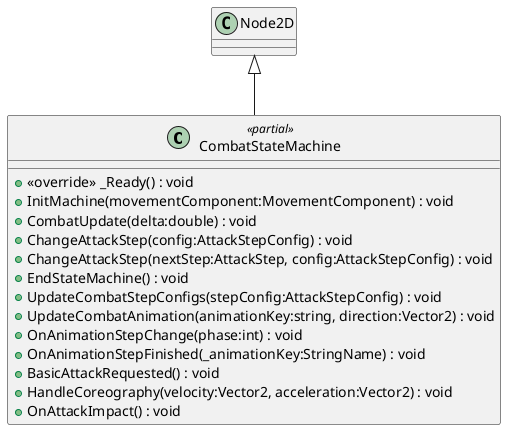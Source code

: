 @startuml
class CombatStateMachine <<partial>> {
    + <<override>> _Ready() : void
    + InitMachine(movementComponent:MovementComponent) : void
    + CombatUpdate(delta:double) : void
    + ChangeAttackStep(config:AttackStepConfig) : void
    + ChangeAttackStep(nextStep:AttackStep, config:AttackStepConfig) : void
    + EndStateMachine() : void
    + UpdateCombatStepConfigs(stepConfig:AttackStepConfig) : void
    + UpdateCombatAnimation(animationKey:string, direction:Vector2) : void
    + OnAnimationStepChange(phase:int) : void
    + OnAnimationStepFinished(_animationKey:StringName) : void
    + BasicAttackRequested() : void
    + HandleCoreography(velocity:Vector2, acceleration:Vector2) : void
    + OnAttackImpact() : void
}
Node2D <|-- CombatStateMachine
@enduml
